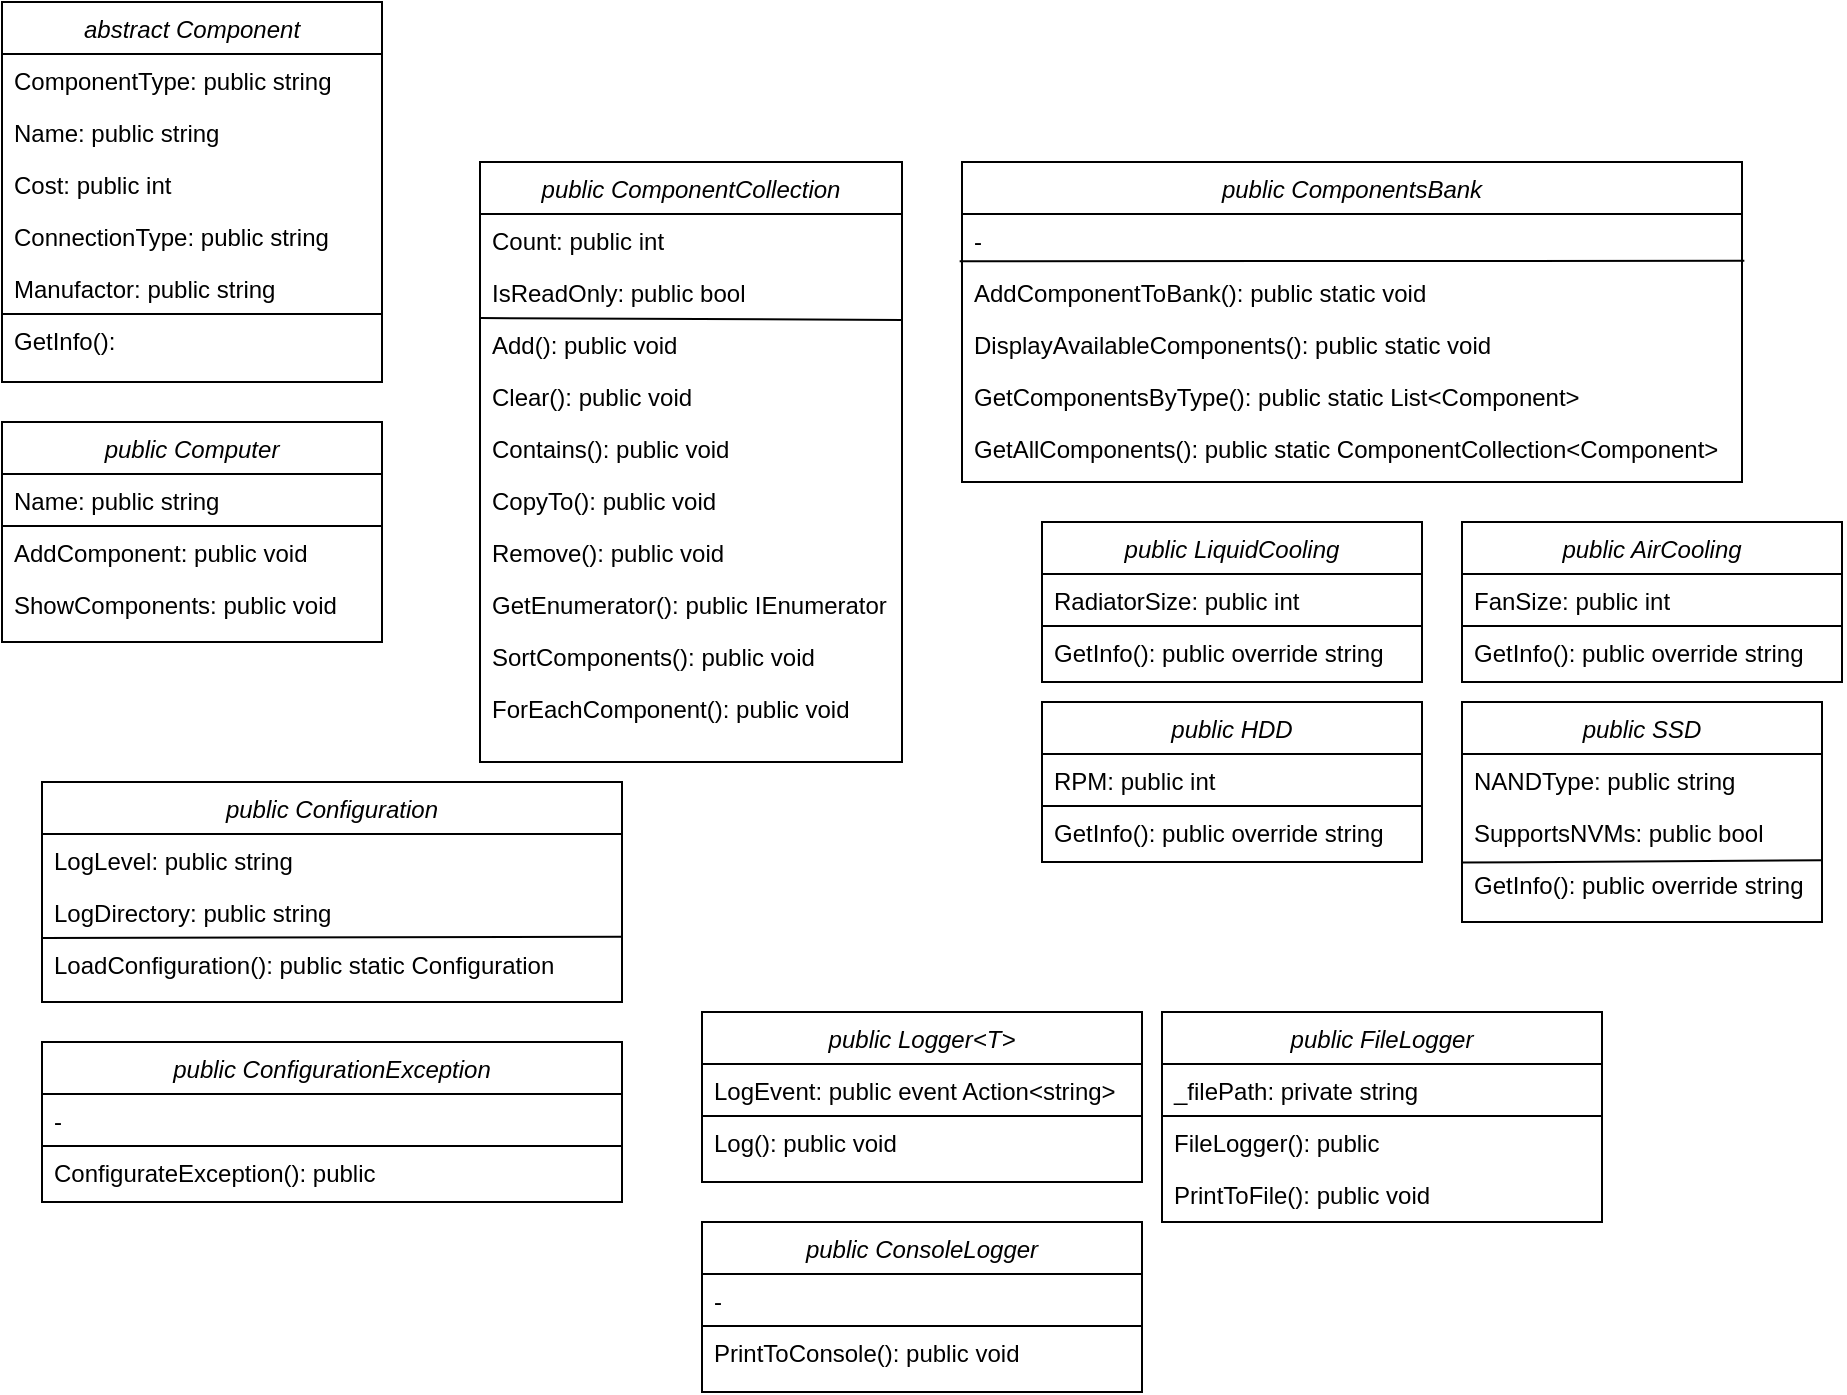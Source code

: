 <mxfile version="24.7.8">
  <diagram id="C5RBs43oDa-KdzZeNtuy" name="Page-1">
    <mxGraphModel dx="1548" dy="894" grid="1" gridSize="10" guides="1" tooltips="1" connect="1" arrows="1" fold="1" page="1" pageScale="1" pageWidth="827" pageHeight="1169" math="0" shadow="0">
      <root>
        <mxCell id="WIyWlLk6GJQsqaUBKTNV-0" />
        <mxCell id="WIyWlLk6GJQsqaUBKTNV-1" parent="WIyWlLk6GJQsqaUBKTNV-0" />
        <mxCell id="zkfFHV4jXpPFQw0GAbJ--0" value="abstract Component&#xa;" style="swimlane;fontStyle=2;align=center;verticalAlign=top;childLayout=stackLayout;horizontal=1;startSize=26;horizontalStack=0;resizeParent=1;resizeLast=0;collapsible=1;marginBottom=0;rounded=0;shadow=0;strokeWidth=1;" parent="WIyWlLk6GJQsqaUBKTNV-1" vertex="1">
          <mxGeometry x="80" y="110" width="190" height="190" as="geometry">
            <mxRectangle x="110" y="80" width="160" height="26" as="alternateBounds" />
          </mxGeometry>
        </mxCell>
        <mxCell id="zkfFHV4jXpPFQw0GAbJ--1" value="ComponentType: public string " style="text;align=left;verticalAlign=top;spacingLeft=4;spacingRight=4;overflow=hidden;rotatable=0;points=[[0,0.5],[1,0.5]];portConstraint=eastwest;" parent="zkfFHV4jXpPFQw0GAbJ--0" vertex="1">
          <mxGeometry y="26" width="190" height="26" as="geometry" />
        </mxCell>
        <mxCell id="zkfFHV4jXpPFQw0GAbJ--2" value="Name: public string " style="text;align=left;verticalAlign=top;spacingLeft=4;spacingRight=4;overflow=hidden;rotatable=0;points=[[0,0.5],[1,0.5]];portConstraint=eastwest;rounded=0;shadow=0;html=0;" parent="zkfFHV4jXpPFQw0GAbJ--0" vertex="1">
          <mxGeometry y="52" width="190" height="26" as="geometry" />
        </mxCell>
        <mxCell id="zkfFHV4jXpPFQw0GAbJ--3" value="Cost: public int " style="text;align=left;verticalAlign=top;spacingLeft=4;spacingRight=4;overflow=hidden;rotatable=0;points=[[0,0.5],[1,0.5]];portConstraint=eastwest;rounded=0;shadow=0;html=0;" parent="zkfFHV4jXpPFQw0GAbJ--0" vertex="1">
          <mxGeometry y="78" width="190" height="26" as="geometry" />
        </mxCell>
        <mxCell id="nXkRzBK1owDwN2vWH0f_-6" value="ConnectionType: public string " style="text;align=left;verticalAlign=top;spacingLeft=4;spacingRight=4;overflow=hidden;rotatable=0;points=[[0,0.5],[1,0.5]];portConstraint=eastwest;rounded=0;shadow=0;html=0;" vertex="1" parent="zkfFHV4jXpPFQw0GAbJ--0">
          <mxGeometry y="104" width="190" height="26" as="geometry" />
        </mxCell>
        <mxCell id="nXkRzBK1owDwN2vWH0f_-7" value="Manufactor: public string " style="text;align=left;verticalAlign=top;spacingLeft=4;spacingRight=4;overflow=hidden;rotatable=0;points=[[0,0.5],[1,0.5]];portConstraint=eastwest;rounded=0;shadow=0;html=0;" vertex="1" parent="zkfFHV4jXpPFQw0GAbJ--0">
          <mxGeometry y="130" width="190" height="26" as="geometry" />
        </mxCell>
        <mxCell id="nXkRzBK1owDwN2vWH0f_-9" value="" style="endArrow=none;html=1;rounded=0;" edge="1" parent="zkfFHV4jXpPFQw0GAbJ--0">
          <mxGeometry width="50" height="50" relative="1" as="geometry">
            <mxPoint y="156" as="sourcePoint" />
            <mxPoint x="190" y="156" as="targetPoint" />
          </mxGeometry>
        </mxCell>
        <mxCell id="nXkRzBK1owDwN2vWH0f_-10" value="GetInfo(): " style="text;align=left;verticalAlign=top;spacingLeft=4;spacingRight=4;overflow=hidden;rotatable=0;points=[[0,0.5],[1,0.5]];portConstraint=eastwest;rounded=0;shadow=0;html=0;" vertex="1" parent="zkfFHV4jXpPFQw0GAbJ--0">
          <mxGeometry y="156" width="190" height="26" as="geometry" />
        </mxCell>
        <mxCell id="nXkRzBK1owDwN2vWH0f_-11" value="public Computer" style="swimlane;fontStyle=2;align=center;verticalAlign=top;childLayout=stackLayout;horizontal=1;startSize=26;horizontalStack=0;resizeParent=1;resizeLast=0;collapsible=1;marginBottom=0;rounded=0;shadow=0;strokeWidth=1;" vertex="1" parent="WIyWlLk6GJQsqaUBKTNV-1">
          <mxGeometry x="80" y="320" width="190" height="110" as="geometry">
            <mxRectangle x="110" y="80" width="160" height="26" as="alternateBounds" />
          </mxGeometry>
        </mxCell>
        <mxCell id="nXkRzBK1owDwN2vWH0f_-13" value="Name: public string " style="text;align=left;verticalAlign=top;spacingLeft=4;spacingRight=4;overflow=hidden;rotatable=0;points=[[0,0.5],[1,0.5]];portConstraint=eastwest;rounded=0;shadow=0;html=0;" vertex="1" parent="nXkRzBK1owDwN2vWH0f_-11">
          <mxGeometry y="26" width="190" height="26" as="geometry" />
        </mxCell>
        <mxCell id="nXkRzBK1owDwN2vWH0f_-17" value="" style="endArrow=none;html=1;rounded=0;" edge="1" parent="nXkRzBK1owDwN2vWH0f_-11">
          <mxGeometry width="50" height="50" relative="1" as="geometry">
            <mxPoint y="52" as="sourcePoint" />
            <mxPoint x="190" y="52" as="targetPoint" />
          </mxGeometry>
        </mxCell>
        <mxCell id="nXkRzBK1owDwN2vWH0f_-20" value="AddComponent: public void" style="text;align=left;verticalAlign=top;spacingLeft=4;spacingRight=4;overflow=hidden;rotatable=0;points=[[0,0.5],[1,0.5]];portConstraint=eastwest;rounded=0;shadow=0;html=0;" vertex="1" parent="nXkRzBK1owDwN2vWH0f_-11">
          <mxGeometry y="52" width="190" height="26" as="geometry" />
        </mxCell>
        <mxCell id="nXkRzBK1owDwN2vWH0f_-21" value="ShowComponents: public void" style="text;align=left;verticalAlign=top;spacingLeft=4;spacingRight=4;overflow=hidden;rotatable=0;points=[[0,0.5],[1,0.5]];portConstraint=eastwest;rounded=0;shadow=0;html=0;" vertex="1" parent="nXkRzBK1owDwN2vWH0f_-11">
          <mxGeometry y="78" width="190" height="26" as="geometry" />
        </mxCell>
        <mxCell id="nXkRzBK1owDwN2vWH0f_-22" value="public ComponentCollection" style="swimlane;fontStyle=2;align=center;verticalAlign=top;childLayout=stackLayout;horizontal=1;startSize=26;horizontalStack=0;resizeParent=1;resizeLast=0;collapsible=1;marginBottom=0;rounded=0;shadow=0;strokeWidth=1;" vertex="1" parent="WIyWlLk6GJQsqaUBKTNV-1">
          <mxGeometry x="319" y="190" width="211" height="300" as="geometry">
            <mxRectangle x="319" y="190" width="160" height="26" as="alternateBounds" />
          </mxGeometry>
        </mxCell>
        <mxCell id="nXkRzBK1owDwN2vWH0f_-23" value="Count: public int" style="text;align=left;verticalAlign=top;spacingLeft=4;spacingRight=4;overflow=hidden;rotatable=0;points=[[0,0.5],[1,0.5]];portConstraint=eastwest;" vertex="1" parent="nXkRzBK1owDwN2vWH0f_-22">
          <mxGeometry y="26" width="211" height="26" as="geometry" />
        </mxCell>
        <mxCell id="nXkRzBK1owDwN2vWH0f_-24" value="IsReadOnly: public bool" style="text;align=left;verticalAlign=top;spacingLeft=4;spacingRight=4;overflow=hidden;rotatable=0;points=[[0,0.5],[1,0.5]];portConstraint=eastwest;rounded=0;shadow=0;html=0;" vertex="1" parent="nXkRzBK1owDwN2vWH0f_-22">
          <mxGeometry y="52" width="211" height="26" as="geometry" />
        </mxCell>
        <mxCell id="nXkRzBK1owDwN2vWH0f_-28" value="" style="endArrow=none;html=1;rounded=0;entryX=1.001;entryY=0.038;entryDx=0;entryDy=0;entryPerimeter=0;" edge="1" parent="nXkRzBK1owDwN2vWH0f_-22" target="nXkRzBK1owDwN2vWH0f_-30">
          <mxGeometry width="50" height="50" relative="1" as="geometry">
            <mxPoint y="78" as="sourcePoint" />
            <mxPoint x="190" y="78" as="targetPoint" />
          </mxGeometry>
        </mxCell>
        <mxCell id="nXkRzBK1owDwN2vWH0f_-30" value="Add(): public void" style="text;align=left;verticalAlign=top;spacingLeft=4;spacingRight=4;overflow=hidden;rotatable=0;points=[[0,0.5],[1,0.5]];portConstraint=eastwest;rounded=0;shadow=0;html=0;" vertex="1" parent="nXkRzBK1owDwN2vWH0f_-22">
          <mxGeometry y="78" width="211" height="26" as="geometry" />
        </mxCell>
        <mxCell id="nXkRzBK1owDwN2vWH0f_-31" value="Clear(): public void" style="text;align=left;verticalAlign=top;spacingLeft=4;spacingRight=4;overflow=hidden;rotatable=0;points=[[0,0.5],[1,0.5]];portConstraint=eastwest;rounded=0;shadow=0;html=0;" vertex="1" parent="nXkRzBK1owDwN2vWH0f_-22">
          <mxGeometry y="104" width="211" height="26" as="geometry" />
        </mxCell>
        <mxCell id="nXkRzBK1owDwN2vWH0f_-32" value="Contains(): public void" style="text;align=left;verticalAlign=top;spacingLeft=4;spacingRight=4;overflow=hidden;rotatable=0;points=[[0,0.5],[1,0.5]];portConstraint=eastwest;rounded=0;shadow=0;html=0;" vertex="1" parent="nXkRzBK1owDwN2vWH0f_-22">
          <mxGeometry y="130" width="211" height="26" as="geometry" />
        </mxCell>
        <mxCell id="nXkRzBK1owDwN2vWH0f_-33" value="CopyTo(): public void" style="text;align=left;verticalAlign=top;spacingLeft=4;spacingRight=4;overflow=hidden;rotatable=0;points=[[0,0.5],[1,0.5]];portConstraint=eastwest;rounded=0;shadow=0;html=0;" vertex="1" parent="nXkRzBK1owDwN2vWH0f_-22">
          <mxGeometry y="156" width="211" height="26" as="geometry" />
        </mxCell>
        <mxCell id="nXkRzBK1owDwN2vWH0f_-34" value="Remove(): public void" style="text;align=left;verticalAlign=top;spacingLeft=4;spacingRight=4;overflow=hidden;rotatable=0;points=[[0,0.5],[1,0.5]];portConstraint=eastwest;rounded=0;shadow=0;html=0;" vertex="1" parent="nXkRzBK1owDwN2vWH0f_-22">
          <mxGeometry y="182" width="211" height="26" as="geometry" />
        </mxCell>
        <mxCell id="nXkRzBK1owDwN2vWH0f_-35" value="GetEnumerator(): public IEnumerator" style="text;align=left;verticalAlign=top;spacingLeft=4;spacingRight=4;overflow=hidden;rotatable=0;points=[[0,0.5],[1,0.5]];portConstraint=eastwest;rounded=0;shadow=0;html=0;" vertex="1" parent="nXkRzBK1owDwN2vWH0f_-22">
          <mxGeometry y="208" width="211" height="26" as="geometry" />
        </mxCell>
        <mxCell id="nXkRzBK1owDwN2vWH0f_-36" value="SortComponents(): public void" style="text;align=left;verticalAlign=top;spacingLeft=4;spacingRight=4;overflow=hidden;rotatable=0;points=[[0,0.5],[1,0.5]];portConstraint=eastwest;rounded=0;shadow=0;html=0;" vertex="1" parent="nXkRzBK1owDwN2vWH0f_-22">
          <mxGeometry y="234" width="211" height="26" as="geometry" />
        </mxCell>
        <mxCell id="nXkRzBK1owDwN2vWH0f_-37" value="ForEachComponent(): public void" style="text;align=left;verticalAlign=top;spacingLeft=4;spacingRight=4;overflow=hidden;rotatable=0;points=[[0,0.5],[1,0.5]];portConstraint=eastwest;rounded=0;shadow=0;html=0;" vertex="1" parent="nXkRzBK1owDwN2vWH0f_-22">
          <mxGeometry y="260" width="211" height="40" as="geometry" />
        </mxCell>
        <mxCell id="nXkRzBK1owDwN2vWH0f_-38" value="public ComponentsBank" style="swimlane;fontStyle=2;align=center;verticalAlign=top;childLayout=stackLayout;horizontal=1;startSize=26;horizontalStack=0;resizeParent=1;resizeLast=0;collapsible=1;marginBottom=0;rounded=0;shadow=0;strokeWidth=1;" vertex="1" parent="WIyWlLk6GJQsqaUBKTNV-1">
          <mxGeometry x="560" y="190" width="390" height="160" as="geometry">
            <mxRectangle x="319" y="190" width="160" height="26" as="alternateBounds" />
          </mxGeometry>
        </mxCell>
        <mxCell id="nXkRzBK1owDwN2vWH0f_-51" value="-" style="text;align=left;verticalAlign=top;spacingLeft=4;spacingRight=4;overflow=hidden;rotatable=0;points=[[0,0.5],[1,0.5]];portConstraint=eastwest;rounded=0;shadow=0;html=0;" vertex="1" parent="nXkRzBK1owDwN2vWH0f_-38">
          <mxGeometry y="26" width="390" height="26" as="geometry" />
        </mxCell>
        <mxCell id="nXkRzBK1owDwN2vWH0f_-53" value="" style="endArrow=none;html=1;rounded=0;exitX=-0.003;exitY=-0.092;exitDx=0;exitDy=0;exitPerimeter=0;entryX=1.003;entryY=0.9;entryDx=0;entryDy=0;entryPerimeter=0;" edge="1" parent="nXkRzBK1owDwN2vWH0f_-38" source="nXkRzBK1owDwN2vWH0f_-52" target="nXkRzBK1owDwN2vWH0f_-51">
          <mxGeometry width="50" height="50" relative="1" as="geometry">
            <mxPoint x="30" y="90" as="sourcePoint" />
            <mxPoint x="80" y="40" as="targetPoint" />
          </mxGeometry>
        </mxCell>
        <mxCell id="nXkRzBK1owDwN2vWH0f_-52" value="AddComponentToBank(): public static void" style="text;align=left;verticalAlign=top;spacingLeft=4;spacingRight=4;overflow=hidden;rotatable=0;points=[[0,0.5],[1,0.5]];portConstraint=eastwest;rounded=0;shadow=0;html=0;" vertex="1" parent="nXkRzBK1owDwN2vWH0f_-38">
          <mxGeometry y="52" width="390" height="26" as="geometry" />
        </mxCell>
        <mxCell id="nXkRzBK1owDwN2vWH0f_-54" value="DisplayAvailableComponents(): public static void" style="text;align=left;verticalAlign=top;spacingLeft=4;spacingRight=4;overflow=hidden;rotatable=0;points=[[0,0.5],[1,0.5]];portConstraint=eastwest;rounded=0;shadow=0;html=0;" vertex="1" parent="nXkRzBK1owDwN2vWH0f_-38">
          <mxGeometry y="78" width="390" height="26" as="geometry" />
        </mxCell>
        <mxCell id="nXkRzBK1owDwN2vWH0f_-55" value="GetComponentsByType(): public static List&lt;Component&gt;" style="text;align=left;verticalAlign=top;spacingLeft=4;spacingRight=4;overflow=hidden;rotatable=0;points=[[0,0.5],[1,0.5]];portConstraint=eastwest;rounded=0;shadow=0;html=0;" vertex="1" parent="nXkRzBK1owDwN2vWH0f_-38">
          <mxGeometry y="104" width="390" height="26" as="geometry" />
        </mxCell>
        <mxCell id="nXkRzBK1owDwN2vWH0f_-56" value="GetAllComponents(): public static ComponentCollection&lt;Component&gt;" style="text;align=left;verticalAlign=top;spacingLeft=4;spacingRight=4;overflow=hidden;rotatable=0;points=[[0,0.5],[1,0.5]];portConstraint=eastwest;rounded=0;shadow=0;html=0;" vertex="1" parent="nXkRzBK1owDwN2vWH0f_-38">
          <mxGeometry y="130" width="390" height="26" as="geometry" />
        </mxCell>
        <mxCell id="nXkRzBK1owDwN2vWH0f_-57" value="public LiquidCooling" style="swimlane;fontStyle=2;align=center;verticalAlign=top;childLayout=stackLayout;horizontal=1;startSize=26;horizontalStack=0;resizeParent=1;resizeLast=0;collapsible=1;marginBottom=0;rounded=0;shadow=0;strokeWidth=1;" vertex="1" parent="WIyWlLk6GJQsqaUBKTNV-1">
          <mxGeometry x="600" y="370" width="190" height="80" as="geometry">
            <mxRectangle x="110" y="80" width="160" height="26" as="alternateBounds" />
          </mxGeometry>
        </mxCell>
        <mxCell id="nXkRzBK1owDwN2vWH0f_-58" value="RadiatorSize: public int" style="text;align=left;verticalAlign=top;spacingLeft=4;spacingRight=4;overflow=hidden;rotatable=0;points=[[0,0.5],[1,0.5]];portConstraint=eastwest;rounded=0;shadow=0;html=0;" vertex="1" parent="nXkRzBK1owDwN2vWH0f_-57">
          <mxGeometry y="26" width="190" height="26" as="geometry" />
        </mxCell>
        <mxCell id="nXkRzBK1owDwN2vWH0f_-59" value="" style="endArrow=none;html=1;rounded=0;" edge="1" parent="nXkRzBK1owDwN2vWH0f_-57">
          <mxGeometry width="50" height="50" relative="1" as="geometry">
            <mxPoint y="52" as="sourcePoint" />
            <mxPoint x="190" y="52" as="targetPoint" />
          </mxGeometry>
        </mxCell>
        <mxCell id="nXkRzBK1owDwN2vWH0f_-60" value="GetInfo(): public override string" style="text;align=left;verticalAlign=top;spacingLeft=4;spacingRight=4;overflow=hidden;rotatable=0;points=[[0,0.5],[1,0.5]];portConstraint=eastwest;rounded=0;shadow=0;html=0;" vertex="1" parent="nXkRzBK1owDwN2vWH0f_-57">
          <mxGeometry y="52" width="190" height="26" as="geometry" />
        </mxCell>
        <mxCell id="nXkRzBK1owDwN2vWH0f_-62" value="public AirCooling" style="swimlane;fontStyle=2;align=center;verticalAlign=top;childLayout=stackLayout;horizontal=1;startSize=26;horizontalStack=0;resizeParent=1;resizeLast=0;collapsible=1;marginBottom=0;rounded=0;shadow=0;strokeWidth=1;" vertex="1" parent="WIyWlLk6GJQsqaUBKTNV-1">
          <mxGeometry x="810" y="370" width="190" height="80" as="geometry">
            <mxRectangle x="110" y="80" width="160" height="26" as="alternateBounds" />
          </mxGeometry>
        </mxCell>
        <mxCell id="nXkRzBK1owDwN2vWH0f_-63" value="FanSize: public int" style="text;align=left;verticalAlign=top;spacingLeft=4;spacingRight=4;overflow=hidden;rotatable=0;points=[[0,0.5],[1,0.5]];portConstraint=eastwest;rounded=0;shadow=0;html=0;" vertex="1" parent="nXkRzBK1owDwN2vWH0f_-62">
          <mxGeometry y="26" width="190" height="26" as="geometry" />
        </mxCell>
        <mxCell id="nXkRzBK1owDwN2vWH0f_-64" value="" style="endArrow=none;html=1;rounded=0;" edge="1" parent="nXkRzBK1owDwN2vWH0f_-62">
          <mxGeometry width="50" height="50" relative="1" as="geometry">
            <mxPoint y="52" as="sourcePoint" />
            <mxPoint x="190" y="52" as="targetPoint" />
          </mxGeometry>
        </mxCell>
        <mxCell id="nXkRzBK1owDwN2vWH0f_-65" value="GetInfo(): public override string" style="text;align=left;verticalAlign=top;spacingLeft=4;spacingRight=4;overflow=hidden;rotatable=0;points=[[0,0.5],[1,0.5]];portConstraint=eastwest;rounded=0;shadow=0;html=0;" vertex="1" parent="nXkRzBK1owDwN2vWH0f_-62">
          <mxGeometry y="52" width="190" height="26" as="geometry" />
        </mxCell>
        <mxCell id="nXkRzBK1owDwN2vWH0f_-66" value="public HDD" style="swimlane;fontStyle=2;align=center;verticalAlign=top;childLayout=stackLayout;horizontal=1;startSize=26;horizontalStack=0;resizeParent=1;resizeLast=0;collapsible=1;marginBottom=0;rounded=0;shadow=0;strokeWidth=1;" vertex="1" parent="WIyWlLk6GJQsqaUBKTNV-1">
          <mxGeometry x="600" y="460" width="190" height="80" as="geometry">
            <mxRectangle x="110" y="80" width="160" height="26" as="alternateBounds" />
          </mxGeometry>
        </mxCell>
        <mxCell id="nXkRzBK1owDwN2vWH0f_-67" value="RPM: public int" style="text;align=left;verticalAlign=top;spacingLeft=4;spacingRight=4;overflow=hidden;rotatable=0;points=[[0,0.5],[1,0.5]];portConstraint=eastwest;rounded=0;shadow=0;html=0;" vertex="1" parent="nXkRzBK1owDwN2vWH0f_-66">
          <mxGeometry y="26" width="190" height="26" as="geometry" />
        </mxCell>
        <mxCell id="nXkRzBK1owDwN2vWH0f_-68" value="" style="endArrow=none;html=1;rounded=0;" edge="1" parent="nXkRzBK1owDwN2vWH0f_-66">
          <mxGeometry width="50" height="50" relative="1" as="geometry">
            <mxPoint y="52" as="sourcePoint" />
            <mxPoint x="190" y="52" as="targetPoint" />
          </mxGeometry>
        </mxCell>
        <mxCell id="nXkRzBK1owDwN2vWH0f_-69" value="GetInfo(): public override string" style="text;align=left;verticalAlign=top;spacingLeft=4;spacingRight=4;overflow=hidden;rotatable=0;points=[[0,0.5],[1,0.5]];portConstraint=eastwest;rounded=0;shadow=0;html=0;" vertex="1" parent="nXkRzBK1owDwN2vWH0f_-66">
          <mxGeometry y="52" width="190" height="26" as="geometry" />
        </mxCell>
        <mxCell id="nXkRzBK1owDwN2vWH0f_-70" value="public SSD" style="swimlane;fontStyle=2;align=center;verticalAlign=top;childLayout=stackLayout;horizontal=1;startSize=26;horizontalStack=0;resizeParent=1;resizeLast=0;collapsible=1;marginBottom=0;rounded=0;shadow=0;strokeWidth=1;" vertex="1" parent="WIyWlLk6GJQsqaUBKTNV-1">
          <mxGeometry x="810" y="460" width="180" height="110" as="geometry">
            <mxRectangle x="110" y="80" width="160" height="26" as="alternateBounds" />
          </mxGeometry>
        </mxCell>
        <mxCell id="nXkRzBK1owDwN2vWH0f_-73" value="NANDType: public string" style="text;align=left;verticalAlign=top;spacingLeft=4;spacingRight=4;overflow=hidden;rotatable=0;points=[[0,0.5],[1,0.5]];portConstraint=eastwest;rounded=0;shadow=0;html=0;" vertex="1" parent="nXkRzBK1owDwN2vWH0f_-70">
          <mxGeometry y="26" width="180" height="26" as="geometry" />
        </mxCell>
        <mxCell id="nXkRzBK1owDwN2vWH0f_-74" value="SupportsNVMs: public bool" style="text;align=left;verticalAlign=top;spacingLeft=4;spacingRight=4;overflow=hidden;rotatable=0;points=[[0,0.5],[1,0.5]];portConstraint=eastwest;rounded=0;shadow=0;html=0;" vertex="1" parent="nXkRzBK1owDwN2vWH0f_-70">
          <mxGeometry y="52" width="180" height="26" as="geometry" />
        </mxCell>
        <mxCell id="nXkRzBK1owDwN2vWH0f_-75" value="" style="endArrow=none;html=1;rounded=0;entryX=-0.002;entryY=1.088;entryDx=0;entryDy=0;entryPerimeter=0;exitX=1.002;exitY=0.045;exitDx=0;exitDy=0;exitPerimeter=0;" edge="1" parent="nXkRzBK1owDwN2vWH0f_-70" source="nXkRzBK1owDwN2vWH0f_-71" target="nXkRzBK1owDwN2vWH0f_-74">
          <mxGeometry width="50" height="50" relative="1" as="geometry">
            <mxPoint x="732.92" y="458" as="sourcePoint" />
            <mxPoint x="39.998" y="50" as="targetPoint" />
          </mxGeometry>
        </mxCell>
        <mxCell id="nXkRzBK1owDwN2vWH0f_-71" value="GetInfo(): public override string" style="text;align=left;verticalAlign=top;spacingLeft=4;spacingRight=4;overflow=hidden;rotatable=0;points=[[0,0.5],[1,0.5]];portConstraint=eastwest;rounded=0;shadow=0;html=0;" vertex="1" parent="nXkRzBK1owDwN2vWH0f_-70">
          <mxGeometry y="78" width="180" height="26" as="geometry" />
        </mxCell>
        <mxCell id="nXkRzBK1owDwN2vWH0f_-76" value="public Configuration" style="swimlane;fontStyle=2;align=center;verticalAlign=top;childLayout=stackLayout;horizontal=1;startSize=26;horizontalStack=0;resizeParent=1;resizeLast=0;collapsible=1;marginBottom=0;rounded=0;shadow=0;strokeWidth=1;" vertex="1" parent="WIyWlLk6GJQsqaUBKTNV-1">
          <mxGeometry x="100" y="500" width="290" height="110" as="geometry">
            <mxRectangle x="110" y="80" width="160" height="26" as="alternateBounds" />
          </mxGeometry>
        </mxCell>
        <mxCell id="nXkRzBK1owDwN2vWH0f_-77" value="LogLevel: public string" style="text;align=left;verticalAlign=top;spacingLeft=4;spacingRight=4;overflow=hidden;rotatable=0;points=[[0,0.5],[1,0.5]];portConstraint=eastwest;" vertex="1" parent="nXkRzBK1owDwN2vWH0f_-76">
          <mxGeometry y="26" width="290" height="26" as="geometry" />
        </mxCell>
        <mxCell id="nXkRzBK1owDwN2vWH0f_-78" value="LogDirectory: public string" style="text;align=left;verticalAlign=top;spacingLeft=4;spacingRight=4;overflow=hidden;rotatable=0;points=[[0,0.5],[1,0.5]];portConstraint=eastwest;rounded=0;shadow=0;html=0;" vertex="1" parent="nXkRzBK1owDwN2vWH0f_-76">
          <mxGeometry y="52" width="290" height="26" as="geometry" />
        </mxCell>
        <mxCell id="nXkRzBK1owDwN2vWH0f_-82" value="" style="endArrow=none;html=1;rounded=0;entryX=1.001;entryY=-0.022;entryDx=0;entryDy=0;entryPerimeter=0;" edge="1" parent="nXkRzBK1owDwN2vWH0f_-76" target="nXkRzBK1owDwN2vWH0f_-83">
          <mxGeometry width="50" height="50" relative="1" as="geometry">
            <mxPoint y="78" as="sourcePoint" />
            <mxPoint x="190" y="78" as="targetPoint" />
          </mxGeometry>
        </mxCell>
        <mxCell id="nXkRzBK1owDwN2vWH0f_-83" value="LoadConfiguration(): public static Configuration" style="text;align=left;verticalAlign=top;spacingLeft=4;spacingRight=4;overflow=hidden;rotatable=0;points=[[0,0.5],[1,0.5]];portConstraint=eastwest;rounded=0;shadow=0;html=0;" vertex="1" parent="nXkRzBK1owDwN2vWH0f_-76">
          <mxGeometry y="78" width="290" height="26" as="geometry" />
        </mxCell>
        <mxCell id="nXkRzBK1owDwN2vWH0f_-84" value="public ConfigurationException" style="swimlane;fontStyle=2;align=center;verticalAlign=top;childLayout=stackLayout;horizontal=1;startSize=26;horizontalStack=0;resizeParent=1;resizeLast=0;collapsible=1;marginBottom=0;rounded=0;shadow=0;strokeWidth=1;" vertex="1" parent="WIyWlLk6GJQsqaUBKTNV-1">
          <mxGeometry x="100" y="630" width="290" height="80" as="geometry">
            <mxRectangle x="110" y="80" width="160" height="26" as="alternateBounds" />
          </mxGeometry>
        </mxCell>
        <mxCell id="nXkRzBK1owDwN2vWH0f_-88" value="-" style="text;align=left;verticalAlign=top;spacingLeft=4;spacingRight=4;overflow=hidden;rotatable=0;points=[[0,0.5],[1,0.5]];portConstraint=eastwest;rounded=0;shadow=0;html=0;" vertex="1" parent="nXkRzBK1owDwN2vWH0f_-84">
          <mxGeometry y="26" width="290" height="26" as="geometry" />
        </mxCell>
        <mxCell id="nXkRzBK1owDwN2vWH0f_-87" value="" style="endArrow=none;html=1;rounded=0;" edge="1" parent="nXkRzBK1owDwN2vWH0f_-84">
          <mxGeometry width="50" height="50" relative="1" as="geometry">
            <mxPoint y="52" as="sourcePoint" />
            <mxPoint x="290" y="52" as="targetPoint" />
          </mxGeometry>
        </mxCell>
        <mxCell id="nXkRzBK1owDwN2vWH0f_-90" value="ConfigurateException(): public" style="text;align=left;verticalAlign=top;spacingLeft=4;spacingRight=4;overflow=hidden;rotatable=0;points=[[0,0.5],[1,0.5]];portConstraint=eastwest;rounded=0;shadow=0;html=0;" vertex="1" parent="nXkRzBK1owDwN2vWH0f_-84">
          <mxGeometry y="52" width="290" height="26" as="geometry" />
        </mxCell>
        <mxCell id="nXkRzBK1owDwN2vWH0f_-91" value="public Logger&lt;T&gt;" style="swimlane;fontStyle=2;align=center;verticalAlign=top;childLayout=stackLayout;horizontal=1;startSize=26;horizontalStack=0;resizeParent=1;resizeLast=0;collapsible=1;marginBottom=0;rounded=0;shadow=0;strokeWidth=1;" vertex="1" parent="WIyWlLk6GJQsqaUBKTNV-1">
          <mxGeometry x="430" y="615" width="220" height="85" as="geometry">
            <mxRectangle x="110" y="80" width="160" height="26" as="alternateBounds" />
          </mxGeometry>
        </mxCell>
        <mxCell id="nXkRzBK1owDwN2vWH0f_-92" value="LogEvent: public event Action&lt;string&gt;" style="text;align=left;verticalAlign=top;spacingLeft=4;spacingRight=4;overflow=hidden;rotatable=0;points=[[0,0.5],[1,0.5]];portConstraint=eastwest;rounded=0;shadow=0;html=0;" vertex="1" parent="nXkRzBK1owDwN2vWH0f_-91">
          <mxGeometry y="26" width="220" height="26" as="geometry" />
        </mxCell>
        <mxCell id="nXkRzBK1owDwN2vWH0f_-93" value="" style="endArrow=none;html=1;rounded=0;entryX=0.999;entryY=-0.002;entryDx=0;entryDy=0;entryPerimeter=0;" edge="1" parent="nXkRzBK1owDwN2vWH0f_-91" target="nXkRzBK1owDwN2vWH0f_-94">
          <mxGeometry width="50" height="50" relative="1" as="geometry">
            <mxPoint y="52" as="sourcePoint" />
            <mxPoint x="190" y="52" as="targetPoint" />
          </mxGeometry>
        </mxCell>
        <mxCell id="nXkRzBK1owDwN2vWH0f_-94" value="Log(): public void" style="text;align=left;verticalAlign=top;spacingLeft=4;spacingRight=4;overflow=hidden;rotatable=0;points=[[0,0.5],[1,0.5]];portConstraint=eastwest;rounded=0;shadow=0;html=0;" vertex="1" parent="nXkRzBK1owDwN2vWH0f_-91">
          <mxGeometry y="52" width="220" height="26" as="geometry" />
        </mxCell>
        <mxCell id="nXkRzBK1owDwN2vWH0f_-96" value="public FileLogger" style="swimlane;fontStyle=2;align=center;verticalAlign=top;childLayout=stackLayout;horizontal=1;startSize=26;horizontalStack=0;resizeParent=1;resizeLast=0;collapsible=1;marginBottom=0;rounded=0;shadow=0;strokeWidth=1;" vertex="1" parent="WIyWlLk6GJQsqaUBKTNV-1">
          <mxGeometry x="660" y="615" width="220" height="105" as="geometry">
            <mxRectangle x="110" y="80" width="160" height="26" as="alternateBounds" />
          </mxGeometry>
        </mxCell>
        <mxCell id="nXkRzBK1owDwN2vWH0f_-97" value="_filePath: private string" style="text;align=left;verticalAlign=top;spacingLeft=4;spacingRight=4;overflow=hidden;rotatable=0;points=[[0,0.5],[1,0.5]];portConstraint=eastwest;rounded=0;shadow=0;html=0;" vertex="1" parent="nXkRzBK1owDwN2vWH0f_-96">
          <mxGeometry y="26" width="220" height="26" as="geometry" />
        </mxCell>
        <mxCell id="nXkRzBK1owDwN2vWH0f_-98" value="" style="endArrow=none;html=1;rounded=0;entryX=0.999;entryY=-0.002;entryDx=0;entryDy=0;entryPerimeter=0;" edge="1" parent="nXkRzBK1owDwN2vWH0f_-96" target="nXkRzBK1owDwN2vWH0f_-99">
          <mxGeometry width="50" height="50" relative="1" as="geometry">
            <mxPoint y="52" as="sourcePoint" />
            <mxPoint x="190" y="52" as="targetPoint" />
          </mxGeometry>
        </mxCell>
        <mxCell id="nXkRzBK1owDwN2vWH0f_-99" value="FileLogger(): public" style="text;align=left;verticalAlign=top;spacingLeft=4;spacingRight=4;overflow=hidden;rotatable=0;points=[[0,0.5],[1,0.5]];portConstraint=eastwest;rounded=0;shadow=0;html=0;" vertex="1" parent="nXkRzBK1owDwN2vWH0f_-96">
          <mxGeometry y="52" width="220" height="26" as="geometry" />
        </mxCell>
        <mxCell id="nXkRzBK1owDwN2vWH0f_-100" value="PrintToFile(): public void" style="text;align=left;verticalAlign=top;spacingLeft=4;spacingRight=4;overflow=hidden;rotatable=0;points=[[0,0.5],[1,0.5]];portConstraint=eastwest;rounded=0;shadow=0;html=0;" vertex="1" parent="nXkRzBK1owDwN2vWH0f_-96">
          <mxGeometry y="78" width="220" height="26" as="geometry" />
        </mxCell>
        <mxCell id="nXkRzBK1owDwN2vWH0f_-101" value="public ConsoleLogger" style="swimlane;fontStyle=2;align=center;verticalAlign=top;childLayout=stackLayout;horizontal=1;startSize=26;horizontalStack=0;resizeParent=1;resizeLast=0;collapsible=1;marginBottom=0;rounded=0;shadow=0;strokeWidth=1;" vertex="1" parent="WIyWlLk6GJQsqaUBKTNV-1">
          <mxGeometry x="430" y="720" width="220" height="85" as="geometry">
            <mxRectangle x="110" y="80" width="160" height="26" as="alternateBounds" />
          </mxGeometry>
        </mxCell>
        <mxCell id="nXkRzBK1owDwN2vWH0f_-102" value="-" style="text;align=left;verticalAlign=top;spacingLeft=4;spacingRight=4;overflow=hidden;rotatable=0;points=[[0,0.5],[1,0.5]];portConstraint=eastwest;rounded=0;shadow=0;html=0;" vertex="1" parent="nXkRzBK1owDwN2vWH0f_-101">
          <mxGeometry y="26" width="220" height="26" as="geometry" />
        </mxCell>
        <mxCell id="nXkRzBK1owDwN2vWH0f_-103" value="" style="endArrow=none;html=1;rounded=0;entryX=0.999;entryY=-0.002;entryDx=0;entryDy=0;entryPerimeter=0;" edge="1" parent="nXkRzBK1owDwN2vWH0f_-101" target="nXkRzBK1owDwN2vWH0f_-104">
          <mxGeometry width="50" height="50" relative="1" as="geometry">
            <mxPoint y="52" as="sourcePoint" />
            <mxPoint x="190" y="52" as="targetPoint" />
          </mxGeometry>
        </mxCell>
        <mxCell id="nXkRzBK1owDwN2vWH0f_-104" value="PrintToConsole(): public void" style="text;align=left;verticalAlign=top;spacingLeft=4;spacingRight=4;overflow=hidden;rotatable=0;points=[[0,0.5],[1,0.5]];portConstraint=eastwest;rounded=0;shadow=0;html=0;" vertex="1" parent="nXkRzBK1owDwN2vWH0f_-101">
          <mxGeometry y="52" width="220" height="26" as="geometry" />
        </mxCell>
      </root>
    </mxGraphModel>
  </diagram>
</mxfile>
